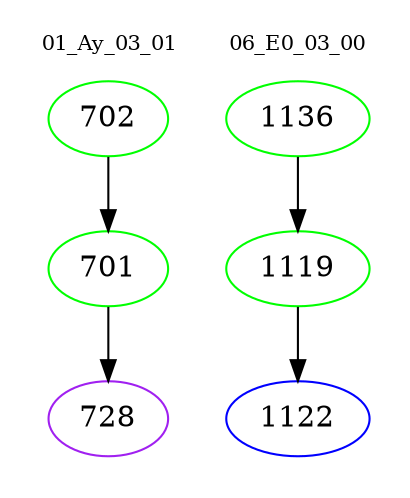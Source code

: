 digraph{
subgraph cluster_0 {
color = white
label = "01_Ay_03_01";
fontsize=10;
T0_702 [label="702", color="green"]
T0_702 -> T0_701 [color="black"]
T0_701 [label="701", color="green"]
T0_701 -> T0_728 [color="black"]
T0_728 [label="728", color="purple"]
}
subgraph cluster_1 {
color = white
label = "06_E0_03_00";
fontsize=10;
T1_1136 [label="1136", color="green"]
T1_1136 -> T1_1119 [color="black"]
T1_1119 [label="1119", color="green"]
T1_1119 -> T1_1122 [color="black"]
T1_1122 [label="1122", color="blue"]
}
}
